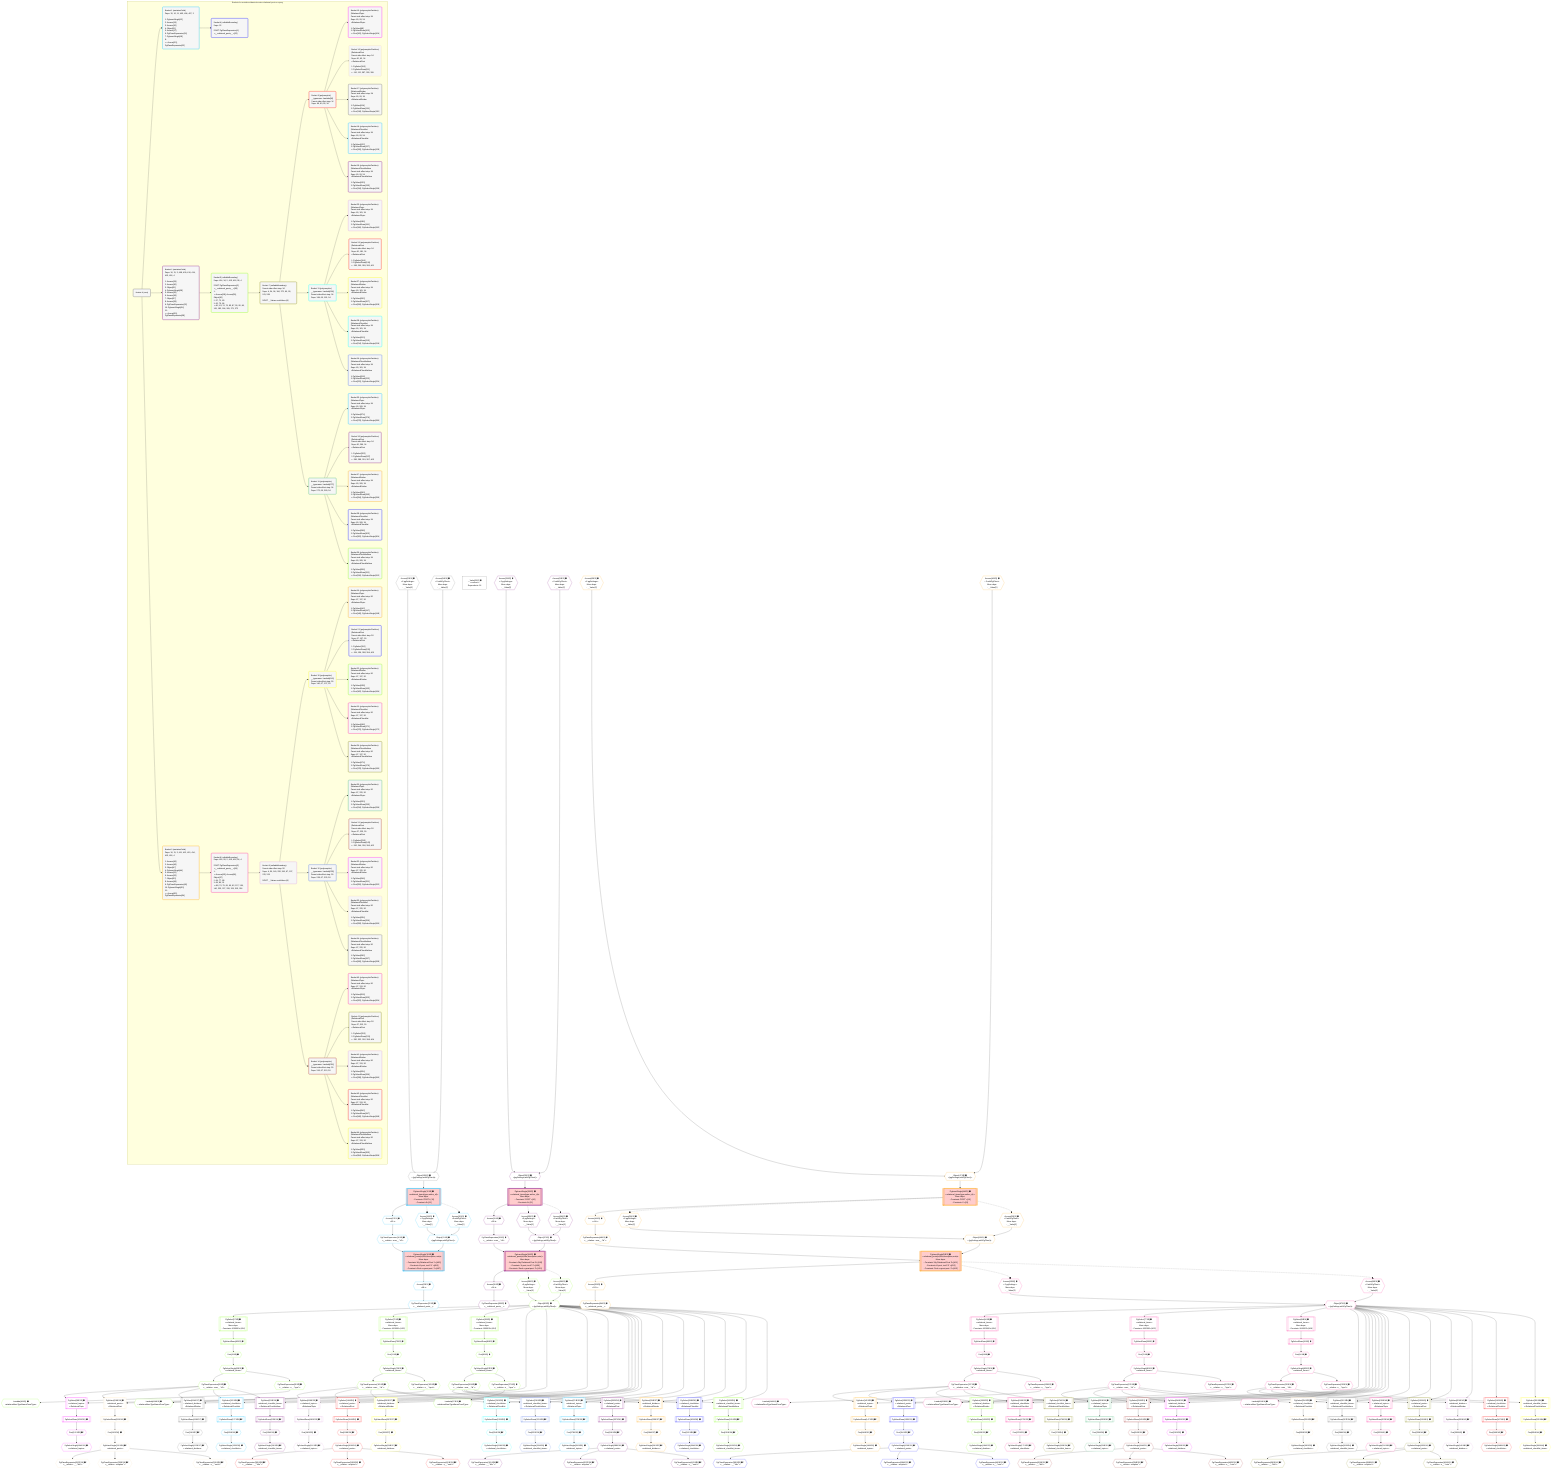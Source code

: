 %%{init: {'themeVariables': { 'fontSize': '12px'}}}%%
graph TD
    classDef path fill:#eee,stroke:#000,color:#000
    classDef plan fill:#fff,stroke-width:1px,color:#000
    classDef itemplan fill:#fff,stroke-width:2px,color:#000
    classDef unbatchedplan fill:#dff,stroke-width:1px,color:#000
    classDef sideeffectplan fill:#fcc,stroke-width:2px,color:#000
    classDef bucket fill:#f6f6f6,color:#000,stroke-width:2px,text-align:left

    subgraph "Buckets for mutations/basics/create-relational-post-no-query"
    Bucket0("Bucket 0 (root)"):::bucket
    Bucket1("Bucket 1 (mutationField)<br />Deps: 15, 10, 11, 405, 406, 407, 2<br /><br />1: PgInsertSingle[12]<br />2: Access[19]<br />3: Access[20]<br />4: Object[21]<br />5: Access[17]<br />6: PgClassExpression[16]<br />7: PgInsertSingle[18]<br />8: <br />ᐳ: Access[23], PgClassExpression[22]"):::bucket
    Bucket2("Bucket 2 (mutationField)<br />Deps: 10, 11, 2, 408, 409, 410, 414, 415, 416, 4<br /><br />1: Access[29]<br />2: Access[30]<br />3: Object[31]<br />4: PgInsertSingle[28]<br />5: Access[35]<br />6: Access[36]<br />7: Object[37]<br />8: Access[33]<br />9: PgClassExpression[32]<br />10: PgInsertSingle[34]<br />11: <br />ᐳ: Access[39], PgClassExpression[38]"):::bucket
    Bucket3("Bucket 3 (mutationField)<br />Deps: 10, 11, 2, 411, 412, 413, 414, 415, 416, 4<br /><br />1: Access[45]<br />2: Access[46]<br />3: Object[47]<br />4: PgInsertSingle[44]<br />5: Access[51]<br />6: Access[52]<br />7: Object[53]<br />8: Access[49]<br />9: PgClassExpression[48]<br />10: PgInsertSingle[50]<br />11: <br />ᐳ: Access[55], PgClassExpression[54]"):::bucket
    Bucket4("Bucket 4 (nullableBoundary)<br />Deps: 22<br /><br />ROOT PgClassExpression{1}ᐸ__relational_posts__ᐳ[22]"):::bucket
    Bucket5("Bucket 5 (nullableBoundary)<br />Deps: 414, 34, 2, 415, 416, 38, 4<br /><br />ROOT PgClassExpression{2}ᐸ__relational_posts__ᐳ[38]<br />1: <br />ᐳ: Access[58], Access[59], Object[60]<br />2: 57, 72, 83<br />3: 62, 75, 86<br />ᐳ: 61, 63, 74, 76, 85, 87, 93, 95, 96, 181, 183, 184, 269, 271, 272"):::bucket
    Bucket6("Bucket 6 (nullableBoundary)<br />Deps: 414, 50, 2, 415, 416, 54, 4<br /><br />ROOT PgClassExpression{3}ᐸ__relational_posts__ᐳ[54]<br />1: <br />ᐳ: Access[65], Access[66], Object[67]<br />2: 64, 77, 88<br />3: 69, 80, 91<br />ᐳ: 68, 70, 79, 81, 90, 92, 137, 139, 140, 225, 227, 228, 313, 315, 316"):::bucket
    Bucket7("Bucket 7 (nullableBoundary)<br />Parent side effect step: 34<br />Deps: 4, 34, 96, 184, 272, 60, 93, 181, 269<br /><br />ROOT __ValueᐸrootValueᐳ[4]"):::bucket
    Bucket8("Bucket 8 (nullableBoundary)<br />Parent side effect step: 50<br />Deps: 4, 50, 140, 228, 316, 67, 137, 225, 313<br /><br />ROOT __ValueᐸrootValueᐳ[4]"):::bucket
    Bucket9("Bucket 9 (polymorphic)<br />__typename: Lambda[96]<br />Parent side effect step: 34<br />Deps: 96, 60, 93, 34"):::bucket
    Bucket10("Bucket 10 (polymorphic)<br />__typename: Lambda[140]<br />Parent side effect step: 50<br />Deps: 140, 67, 137, 50"):::bucket
    Bucket11("Bucket 11 (polymorphic)<br />__typename: Lambda[184]<br />Parent side effect step: 34<br />Deps: 184, 60, 181, 34"):::bucket
    Bucket12("Bucket 12 (polymorphic)<br />__typename: Lambda[228]<br />Parent side effect step: 50<br />Deps: 228, 67, 225, 50"):::bucket
    Bucket13("Bucket 13 (polymorphic)<br />__typename: Lambda[272]<br />Parent side effect step: 34<br />Deps: 272, 60, 269, 34"):::bucket
    Bucket14("Bucket 14 (polymorphic)<br />__typename: Lambda[316]<br />Parent side effect step: 50<br />Deps: 316, 67, 313, 50"):::bucket
    Bucket15("Bucket 15 (polymorphicPartition)<br />|RelationalTopic<br />Parent side effect step: 34<br />Deps: 60, 93, 34<br />ᐳRelationalTopic<br /><br />1: PgSelect[98]<br />2: PgSelectRows[103]<br />ᐳ: First[102], PgSelectSingle[104]"):::bucket
    Bucket16("Bucket 16 (polymorphicPartition)<br />|RelationalPost<br />Parent side effect step: 34<br />Deps: 60, 93, 34<br />ᐳRelationalPost<br /><br />1: PgSelect[106]<br />2: PgSelectRows[111]<br />ᐳ: 110, 112, 387, 393, 399"):::bucket
    Bucket17("Bucket 17 (polymorphicPartition)<br />|RelationalDivider<br />Parent side effect step: 34<br />Deps: 60, 93, 34<br />ᐳRelationalDivider<br /><br />1: PgSelect[114]<br />2: PgSelectRows[119]<br />ᐳ: First[118], PgSelectSingle[120]"):::bucket
    Bucket18("Bucket 18 (polymorphicPartition)<br />|RelationalChecklist<br />Parent side effect step: 34<br />Deps: 60, 93, 34<br />ᐳRelationalChecklist<br /><br />1: PgSelect[122]<br />2: PgSelectRows[127]<br />ᐳ: First[126], PgSelectSingle[128]"):::bucket
    Bucket19("Bucket 19 (polymorphicPartition)<br />|RelationalChecklistItem<br />Parent side effect step: 34<br />Deps: 60, 93, 34<br />ᐳRelationalChecklistItem<br /><br />1: PgSelect[130]<br />2: PgSelectRows[135]<br />ᐳ: First[134], PgSelectSingle[136]"):::bucket
    Bucket20("Bucket 20 (polymorphicPartition)<br />|RelationalTopic<br />Parent side effect step: 50<br />Deps: 67, 137, 50<br />ᐳRelationalTopic<br /><br />1: PgSelect[142]<br />2: PgSelectRows[147]<br />ᐳ: First[146], PgSelectSingle[148]"):::bucket
    Bucket21("Bucket 21 (polymorphicPartition)<br />|RelationalPost<br />Parent side effect step: 50<br />Deps: 67, 137, 50<br />ᐳRelationalPost<br /><br />1: PgSelect[150]<br />2: PgSelectRows[155]<br />ᐳ: 154, 156, 388, 394, 400"):::bucket
    Bucket22("Bucket 22 (polymorphicPartition)<br />|RelationalDivider<br />Parent side effect step: 50<br />Deps: 67, 137, 50<br />ᐳRelationalDivider<br /><br />1: PgSelect[158]<br />2: PgSelectRows[163]<br />ᐳ: First[162], PgSelectSingle[164]"):::bucket
    Bucket23("Bucket 23 (polymorphicPartition)<br />|RelationalChecklist<br />Parent side effect step: 50<br />Deps: 67, 137, 50<br />ᐳRelationalChecklist<br /><br />1: PgSelect[166]<br />2: PgSelectRows[171]<br />ᐳ: First[170], PgSelectSingle[172]"):::bucket
    Bucket24("Bucket 24 (polymorphicPartition)<br />|RelationalChecklistItem<br />Parent side effect step: 50<br />Deps: 67, 137, 50<br />ᐳRelationalChecklistItem<br /><br />1: PgSelect[174]<br />2: PgSelectRows[179]<br />ᐳ: First[178], PgSelectSingle[180]"):::bucket
    Bucket25("Bucket 25 (polymorphicPartition)<br />|RelationalTopic<br />Parent side effect step: 34<br />Deps: 60, 181, 34<br />ᐳRelationalTopic<br /><br />1: PgSelect[186]<br />2: PgSelectRows[191]<br />ᐳ: First[190], PgSelectSingle[192]"):::bucket
    Bucket26("Bucket 26 (polymorphicPartition)<br />|RelationalPost<br />Parent side effect step: 34<br />Deps: 60, 181, 34<br />ᐳRelationalPost<br /><br />1: PgSelect[194]<br />2: PgSelectRows[199]<br />ᐳ: 198, 200, 389, 395, 401"):::bucket
    Bucket27("Bucket 27 (polymorphicPartition)<br />|RelationalDivider<br />Parent side effect step: 34<br />Deps: 60, 181, 34<br />ᐳRelationalDivider<br /><br />1: PgSelect[202]<br />2: PgSelectRows[207]<br />ᐳ: First[206], PgSelectSingle[208]"):::bucket
    Bucket28("Bucket 28 (polymorphicPartition)<br />|RelationalChecklist<br />Parent side effect step: 34<br />Deps: 60, 181, 34<br />ᐳRelationalChecklist<br /><br />1: PgSelect[210]<br />2: PgSelectRows[215]<br />ᐳ: First[214], PgSelectSingle[216]"):::bucket
    Bucket29("Bucket 29 (polymorphicPartition)<br />|RelationalChecklistItem<br />Parent side effect step: 34<br />Deps: 60, 181, 34<br />ᐳRelationalChecklistItem<br /><br />1: PgSelect[218]<br />2: PgSelectRows[223]<br />ᐳ: First[222], PgSelectSingle[224]"):::bucket
    Bucket30("Bucket 30 (polymorphicPartition)<br />|RelationalTopic<br />Parent side effect step: 50<br />Deps: 67, 225, 50<br />ᐳRelationalTopic<br /><br />1: PgSelect[230]<br />2: PgSelectRows[235]<br />ᐳ: First[234], PgSelectSingle[236]"):::bucket
    Bucket31("Bucket 31 (polymorphicPartition)<br />|RelationalPost<br />Parent side effect step: 50<br />Deps: 67, 225, 50<br />ᐳRelationalPost<br /><br />1: PgSelect[238]<br />2: PgSelectRows[243]<br />ᐳ: 242, 244, 390, 396, 402"):::bucket
    Bucket32("Bucket 32 (polymorphicPartition)<br />|RelationalDivider<br />Parent side effect step: 50<br />Deps: 67, 225, 50<br />ᐳRelationalDivider<br /><br />1: PgSelect[246]<br />2: PgSelectRows[251]<br />ᐳ: First[250], PgSelectSingle[252]"):::bucket
    Bucket33("Bucket 33 (polymorphicPartition)<br />|RelationalChecklist<br />Parent side effect step: 50<br />Deps: 67, 225, 50<br />ᐳRelationalChecklist<br /><br />1: PgSelect[254]<br />2: PgSelectRows[259]<br />ᐳ: First[258], PgSelectSingle[260]"):::bucket
    Bucket34("Bucket 34 (polymorphicPartition)<br />|RelationalChecklistItem<br />Parent side effect step: 50<br />Deps: 67, 225, 50<br />ᐳRelationalChecklistItem<br /><br />1: PgSelect[262]<br />2: PgSelectRows[267]<br />ᐳ: First[266], PgSelectSingle[268]"):::bucket
    Bucket35("Bucket 35 (polymorphicPartition)<br />|RelationalTopic<br />Parent side effect step: 34<br />Deps: 60, 269, 34<br />ᐳRelationalTopic<br /><br />1: PgSelect[274]<br />2: PgSelectRows[279]<br />ᐳ: First[278], PgSelectSingle[280]"):::bucket
    Bucket36("Bucket 36 (polymorphicPartition)<br />|RelationalPost<br />Parent side effect step: 34<br />Deps: 60, 269, 34<br />ᐳRelationalPost<br /><br />1: PgSelect[282]<br />2: PgSelectRows[287]<br />ᐳ: 286, 288, 391, 397, 403"):::bucket
    Bucket37("Bucket 37 (polymorphicPartition)<br />|RelationalDivider<br />Parent side effect step: 34<br />Deps: 60, 269, 34<br />ᐳRelationalDivider<br /><br />1: PgSelect[290]<br />2: PgSelectRows[295]<br />ᐳ: First[294], PgSelectSingle[296]"):::bucket
    Bucket38("Bucket 38 (polymorphicPartition)<br />|RelationalChecklist<br />Parent side effect step: 34<br />Deps: 60, 269, 34<br />ᐳRelationalChecklist<br /><br />1: PgSelect[298]<br />2: PgSelectRows[303]<br />ᐳ: First[302], PgSelectSingle[304]"):::bucket
    Bucket39("Bucket 39 (polymorphicPartition)<br />|RelationalChecklistItem<br />Parent side effect step: 34<br />Deps: 60, 269, 34<br />ᐳRelationalChecklistItem<br /><br />1: PgSelect[306]<br />2: PgSelectRows[311]<br />ᐳ: First[310], PgSelectSingle[312]"):::bucket
    Bucket40("Bucket 40 (polymorphicPartition)<br />|RelationalTopic<br />Parent side effect step: 50<br />Deps: 67, 313, 50<br />ᐳRelationalTopic<br /><br />1: PgSelect[318]<br />2: PgSelectRows[323]<br />ᐳ: First[322], PgSelectSingle[324]"):::bucket
    Bucket41("Bucket 41 (polymorphicPartition)<br />|RelationalPost<br />Parent side effect step: 50<br />Deps: 67, 313, 50<br />ᐳRelationalPost<br /><br />1: PgSelect[326]<br />2: PgSelectRows[331]<br />ᐳ: 330, 332, 392, 398, 404"):::bucket
    Bucket42("Bucket 42 (polymorphicPartition)<br />|RelationalDivider<br />Parent side effect step: 50<br />Deps: 67, 313, 50<br />ᐳRelationalDivider<br /><br />1: PgSelect[334]<br />2: PgSelectRows[339]<br />ᐳ: First[338], PgSelectSingle[340]"):::bucket
    Bucket43("Bucket 43 (polymorphicPartition)<br />|RelationalChecklist<br />Parent side effect step: 50<br />Deps: 67, 313, 50<br />ᐳRelationalChecklist<br /><br />1: PgSelect[342]<br />2: PgSelectRows[347]<br />ᐳ: First[346], PgSelectSingle[348]"):::bucket
    Bucket44("Bucket 44 (polymorphicPartition)<br />|RelationalChecklistItem<br />Parent side effect step: 50<br />Deps: 67, 313, 50<br />ᐳRelationalChecklistItem<br /><br />1: PgSelect[350]<br />2: PgSelectRows[355]<br />ᐳ: First[354], PgSelectSingle[356]"):::bucket
    end
    Bucket0 --> Bucket1 & Bucket2 & Bucket3
    Bucket1 --> Bucket4
    Bucket2 --> Bucket5
    Bucket3 --> Bucket6
    Bucket5 --> Bucket7
    Bucket6 --> Bucket8
    Bucket7 --> Bucket9 & Bucket11 & Bucket13
    Bucket8 --> Bucket10 & Bucket12 & Bucket14
    Bucket9 --> Bucket15 & Bucket16 & Bucket17 & Bucket18 & Bucket19
    Bucket10 --> Bucket20 & Bucket21 & Bucket22 & Bucket23 & Bucket24
    Bucket11 --> Bucket25 & Bucket26 & Bucket27 & Bucket28 & Bucket29
    Bucket12 --> Bucket30 & Bucket31 & Bucket32 & Bucket33 & Bucket34
    Bucket13 --> Bucket35 & Bucket36 & Bucket37 & Bucket38 & Bucket39
    Bucket14 --> Bucket40 & Bucket41 & Bucket42 & Bucket43 & Bucket44

    %% plan dependencies
    Object15{{"Object[15∈0] ➊<br />ᐸ{pgSettings,withPgClient}ᐳ"}}:::plan
    Access13{{"Access[13∈0] ➊<br />ᐸ2.pgSettingsᐳ<br />More deps:<br />- __Value[2]"}}:::plan
    Access14{{"Access[14∈0] ➊<br />ᐸ2.withPgClientᐳ<br />More deps:<br />- __Value[2]"}}:::plan
    Access13 & Access14 --> Object15
    __Value2["__Value[2∈0] ➊<br />ᐸcontextᐳ<br />Dependents: 16"]:::plan
    PgInsertSingle18[["PgInsertSingle[18∈1] ➊<br />ᐸrelational_posts(id,title,description,note)ᐳ<br />More deps:<br />- Constantᐸ'My Relational Post 1'ᐳ[405]<br />- Constantᐸ'A post, innit? 1'ᐳ[406]<br />- Constantᐸ'Such a great post. 1'ᐳ[407]"]]:::sideeffectplan
    Object21{{"Object[21∈1] ➊<br />ᐸ{pgSettings,withPgClient}ᐳ"}}:::plan
    PgClassExpression16{{"PgClassExpression[16∈1] ➊<br />ᐸ__relation...ems__.”id”ᐳ"}}:::plan
    Object21 & PgClassExpression16 --> PgInsertSingle18
    PgInsertSingle12[["PgInsertSingle[12∈1] ➊<br />ᐸrelational_items(type,author_id)ᐳ<br />More deps:<br />- Constantᐸ'POST'ᐳ[10]<br />- Constantᐸ2ᐳ[11]"]]:::sideeffectplan
    Object15 --> PgInsertSingle12
    Access19{{"Access[19∈1] ➊<br />ᐸ2.pgSettingsᐳ<br />More deps:<br />- __Value[2]"}}:::plan
    Access20{{"Access[20∈1] ➊<br />ᐸ2.withPgClientᐳ<br />More deps:<br />- __Value[2]"}}:::plan
    Access19 & Access20 --> Object21
    Access17{{"Access[17∈1] ➊<br />ᐸ12.tᐳ"}}:::plan
    Access17 --> PgClassExpression16
    PgInsertSingle12 --> Access17
    PgClassExpression22{{"PgClassExpression[22∈1] ➊<br />ᐸ__relational_posts__ᐳ"}}:::plan
    Access23{{"Access[23∈1] ➊<br />ᐸ18.tᐳ"}}:::plan
    Access23 --> PgClassExpression22
    PgInsertSingle18 --> Access23
    PgInsertSingle34[["PgInsertSingle[34∈2] ➊<br />ᐸrelational_posts(id,title,description,note)ᐳ<br />More deps:<br />- Constantᐸ'My Relational Post 2'ᐳ[408]<br />- Constantᐸ'A post, innit? 2'ᐳ[409]<br />- Constantᐸ'Such a great post. 2'ᐳ[410]"]]:::sideeffectplan
    Object37{{"Object[37∈2] ➊<br />ᐸ{pgSettings,withPgClient}ᐳ"}}:::plan
    PgClassExpression32{{"PgClassExpression[32∈2] ➊<br />ᐸ__relation...ems__.”id”ᐳ"}}:::plan
    Object37 & PgClassExpression32 --> PgInsertSingle34
    PgInsertSingle28[["PgInsertSingle[28∈2] ➊<br />ᐸrelational_items(type,author_id)ᐳ<br />More deps:<br />- Constantᐸ'POST'ᐳ[10]<br />- Constantᐸ2ᐳ[11]"]]:::sideeffectplan
    Object31{{"Object[31∈2] ➊<br />ᐸ{pgSettings,withPgClient}ᐳ"}}:::plan
    Object31 --> PgInsertSingle28
    Access29{{"Access[29∈2] ➊<br />ᐸ2.pgSettingsᐳ<br />More deps:<br />- __Value[2]"}}:::plan
    Access30{{"Access[30∈2] ➊<br />ᐸ2.withPgClientᐳ<br />More deps:<br />- __Value[2]"}}:::plan
    Access29 & Access30 --> Object31
    Access35{{"Access[35∈2] ➊<br />ᐸ2.pgSettingsᐳ<br />More deps:<br />- __Value[2]"}}:::plan
    Access36{{"Access[36∈2] ➊<br />ᐸ2.withPgClientᐳ<br />More deps:<br />- __Value[2]"}}:::plan
    Access35 & Access36 --> Object37
    Access33{{"Access[33∈2] ➊<br />ᐸ28.tᐳ"}}:::plan
    Access33 --> PgClassExpression32
    PgInsertSingle28 --> Access33
    PgClassExpression38{{"PgClassExpression[38∈2] ➊<br />ᐸ__relational_posts__ᐳ"}}:::plan
    Access39{{"Access[39∈2] ➊<br />ᐸ34.tᐳ"}}:::plan
    Access39 --> PgClassExpression38
    PgInsertSingle34 --> Access39
    PgInsertSingle50[["PgInsertSingle[50∈3] ➊<br />ᐸrelational_posts(id,title,description,note)ᐳ<br />More deps:<br />- Constantᐸ'My Relational Post 3'ᐳ[411]<br />- Constantᐸ'A post, innit? 3'ᐳ[412]<br />- Constantᐸ'Such a great post. 3'ᐳ[413]"]]:::sideeffectplan
    Object53{{"Object[53∈3] ➊<br />ᐸ{pgSettings,withPgClient}ᐳ"}}:::plan
    PgClassExpression48{{"PgClassExpression[48∈3] ➊<br />ᐸ__relation...ems__.”id”ᐳ"}}:::plan
    Object53 & PgClassExpression48 --> PgInsertSingle50
    PgInsertSingle44[["PgInsertSingle[44∈3] ➊<br />ᐸrelational_items(type,author_id)ᐳ<br />More deps:<br />- Constantᐸ'POST'ᐳ[10]<br />- Constantᐸ2ᐳ[11]"]]:::sideeffectplan
    Object47{{"Object[47∈3] ➊<br />ᐸ{pgSettings,withPgClient}ᐳ"}}:::plan
    Object47 --> PgInsertSingle44
    Access45{{"Access[45∈3] ➊<br />ᐸ2.pgSettingsᐳ<br />More deps:<br />- __Value[2]"}}:::plan
    Access46{{"Access[46∈3] ➊<br />ᐸ2.withPgClientᐳ<br />More deps:<br />- __Value[2]"}}:::plan
    Access45 & Access46 --> Object47
    Access51{{"Access[51∈3] ➊<br />ᐸ2.pgSettingsᐳ<br />More deps:<br />- __Value[2]"}}:::plan
    Access52{{"Access[52∈3] ➊<br />ᐸ2.withPgClientᐳ<br />More deps:<br />- __Value[2]"}}:::plan
    Access51 & Access52 --> Object53
    Access49{{"Access[49∈3] ➊<br />ᐸ44.tᐳ"}}:::plan
    Access49 --> PgClassExpression48
    PgInsertSingle44 --> Access49
    PgClassExpression54{{"PgClassExpression[54∈3] ➊<br />ᐸ__relational_posts__ᐳ"}}:::plan
    Access55{{"Access[55∈3] ➊<br />ᐸ50.tᐳ"}}:::plan
    Access55 --> PgClassExpression54
    PgInsertSingle50 --> Access55
    PgSelect57[["PgSelect[57∈5] ➊<br />ᐸrelational_itemsᐳ<br />More deps:<br />- Constantᐸ1000000ᐳ[414]"]]:::plan
    Object60{{"Object[60∈5] ➊<br />ᐸ{pgSettings,withPgClient}ᐳ"}}:::plan
    Object60 --> PgSelect57
    Access58{{"Access[58∈5] ➊<br />ᐸ2.pgSettingsᐳ<br />More deps:<br />- __Value[2]"}}:::plan
    Access59{{"Access[59∈5] ➊<br />ᐸ2.withPgClientᐳ<br />More deps:<br />- __Value[2]"}}:::plan
    Access58 & Access59 --> Object60
    PgSelect72[["PgSelect[72∈5] ➊<br />ᐸrelational_itemsᐳ<br />More deps:<br />- Constantᐸ1000001ᐳ[415]"]]:::plan
    Object60 --> PgSelect72
    PgSelect83[["PgSelect[83∈5] ➊<br />ᐸrelational_itemsᐳ<br />More deps:<br />- Constantᐸ1000002ᐳ[416]"]]:::plan
    Object60 --> PgSelect83
    First61{{"First[61∈5] ➊"}}:::plan
    PgSelectRows62[["PgSelectRows[62∈5] ➊"]]:::plan
    PgSelectRows62 --> First61
    PgSelect57 --> PgSelectRows62
    PgSelectSingle63{{"PgSelectSingle[63∈5] ➊<br />ᐸrelational_itemsᐳ"}}:::plan
    First61 --> PgSelectSingle63
    First74{{"First[74∈5] ➊"}}:::plan
    PgSelectRows75[["PgSelectRows[75∈5] ➊"]]:::plan
    PgSelectRows75 --> First74
    PgSelect72 --> PgSelectRows75
    PgSelectSingle76{{"PgSelectSingle[76∈5] ➊<br />ᐸrelational_itemsᐳ"}}:::plan
    First74 --> PgSelectSingle76
    First85{{"First[85∈5] ➊"}}:::plan
    PgSelectRows86[["PgSelectRows[86∈5] ➊"]]:::plan
    PgSelectRows86 --> First85
    PgSelect83 --> PgSelectRows86
    PgSelectSingle87{{"PgSelectSingle[87∈5] ➊<br />ᐸrelational_itemsᐳ"}}:::plan
    First85 --> PgSelectSingle87
    PgClassExpression93{{"PgClassExpression[93∈5] ➊<br />ᐸ__relation...ems__.”id”ᐳ"}}:::plan
    PgSelectSingle63 --> PgClassExpression93
    PgClassExpression95{{"PgClassExpression[95∈5] ➊<br />ᐸ__relation...s__.”type”ᐳ"}}:::plan
    PgSelectSingle63 --> PgClassExpression95
    Lambda96{{"Lambda[96∈5] ➊<br />ᐸrelationalItemTypeNameFromTypeᐳ"}}:::plan
    PgClassExpression95 --> Lambda96
    PgClassExpression181{{"PgClassExpression[181∈5] ➊<br />ᐸ__relation...ems__.”id”ᐳ"}}:::plan
    PgSelectSingle76 --> PgClassExpression181
    PgClassExpression183{{"PgClassExpression[183∈5] ➊<br />ᐸ__relation...s__.”type”ᐳ"}}:::plan
    PgSelectSingle76 --> PgClassExpression183
    Lambda184{{"Lambda[184∈5] ➊<br />ᐸrelationalItemTypeNameFromTypeᐳ"}}:::plan
    PgClassExpression183 --> Lambda184
    PgClassExpression269{{"PgClassExpression[269∈5] ➊<br />ᐸ__relation...ems__.”id”ᐳ"}}:::plan
    PgSelectSingle87 --> PgClassExpression269
    PgClassExpression271{{"PgClassExpression[271∈5] ➊<br />ᐸ__relation...s__.”type”ᐳ"}}:::plan
    PgSelectSingle87 --> PgClassExpression271
    Lambda272{{"Lambda[272∈5] ➊<br />ᐸrelationalItemTypeNameFromTypeᐳ"}}:::plan
    PgClassExpression271 --> Lambda272
    PgSelect64[["PgSelect[64∈6] ➊<br />ᐸrelational_itemsᐳ<br />More deps:<br />- Constantᐸ1000000ᐳ[414]"]]:::plan
    Object67{{"Object[67∈6] ➊<br />ᐸ{pgSettings,withPgClient}ᐳ"}}:::plan
    Object67 --> PgSelect64
    Access65{{"Access[65∈6] ➊<br />ᐸ2.pgSettingsᐳ<br />More deps:<br />- __Value[2]"}}:::plan
    Access66{{"Access[66∈6] ➊<br />ᐸ2.withPgClientᐳ<br />More deps:<br />- __Value[2]"}}:::plan
    Access65 & Access66 --> Object67
    PgSelect77[["PgSelect[77∈6] ➊<br />ᐸrelational_itemsᐳ<br />More deps:<br />- Constantᐸ1000001ᐳ[415]"]]:::plan
    Object67 --> PgSelect77
    PgSelect88[["PgSelect[88∈6] ➊<br />ᐸrelational_itemsᐳ<br />More deps:<br />- Constantᐸ1000002ᐳ[416]"]]:::plan
    Object67 --> PgSelect88
    First68{{"First[68∈6] ➊"}}:::plan
    PgSelectRows69[["PgSelectRows[69∈6] ➊"]]:::plan
    PgSelectRows69 --> First68
    PgSelect64 --> PgSelectRows69
    PgSelectSingle70{{"PgSelectSingle[70∈6] ➊<br />ᐸrelational_itemsᐳ"}}:::plan
    First68 --> PgSelectSingle70
    First79{{"First[79∈6] ➊"}}:::plan
    PgSelectRows80[["PgSelectRows[80∈6] ➊"]]:::plan
    PgSelectRows80 --> First79
    PgSelect77 --> PgSelectRows80
    PgSelectSingle81{{"PgSelectSingle[81∈6] ➊<br />ᐸrelational_itemsᐳ"}}:::plan
    First79 --> PgSelectSingle81
    First90{{"First[90∈6] ➊"}}:::plan
    PgSelectRows91[["PgSelectRows[91∈6] ➊"]]:::plan
    PgSelectRows91 --> First90
    PgSelect88 --> PgSelectRows91
    PgSelectSingle92{{"PgSelectSingle[92∈6] ➊<br />ᐸrelational_itemsᐳ"}}:::plan
    First90 --> PgSelectSingle92
    PgClassExpression137{{"PgClassExpression[137∈6] ➊<br />ᐸ__relation...ems__.”id”ᐳ"}}:::plan
    PgSelectSingle70 --> PgClassExpression137
    PgClassExpression139{{"PgClassExpression[139∈6] ➊<br />ᐸ__relation...s__.”type”ᐳ"}}:::plan
    PgSelectSingle70 --> PgClassExpression139
    Lambda140{{"Lambda[140∈6] ➊<br />ᐸrelationalItemTypeNameFromTypeᐳ"}}:::plan
    PgClassExpression139 --> Lambda140
    PgClassExpression225{{"PgClassExpression[225∈6] ➊<br />ᐸ__relation...ems__.”id”ᐳ"}}:::plan
    PgSelectSingle81 --> PgClassExpression225
    PgClassExpression227{{"PgClassExpression[227∈6] ➊<br />ᐸ__relation...s__.”type”ᐳ"}}:::plan
    PgSelectSingle81 --> PgClassExpression227
    Lambda228{{"Lambda[228∈6] ➊<br />ᐸrelationalItemTypeNameFromTypeᐳ"}}:::plan
    PgClassExpression227 --> Lambda228
    PgClassExpression313{{"PgClassExpression[313∈6] ➊<br />ᐸ__relation...ems__.”id”ᐳ"}}:::plan
    PgSelectSingle92 --> PgClassExpression313
    PgClassExpression315{{"PgClassExpression[315∈6] ➊<br />ᐸ__relation...s__.”type”ᐳ"}}:::plan
    PgSelectSingle92 --> PgClassExpression315
    Lambda316{{"Lambda[316∈6] ➊<br />ᐸrelationalItemTypeNameFromTypeᐳ"}}:::plan
    PgClassExpression315 --> Lambda316
    PgSelect98[["PgSelect[98∈15] ➊<br />ᐸrelational_topicsᐳ<br />ᐳRelationalTopic"]]:::plan
    Object60 & PgClassExpression93 --> PgSelect98
    First102{{"First[102∈15] ➊^"}}:::plan
    PgSelectRows103[["PgSelectRows[103∈15] ➊^"]]:::plan
    PgSelectRows103 --> First102
    PgSelect98 --> PgSelectRows103
    PgSelectSingle104{{"PgSelectSingle[104∈15] ➊^<br />ᐸrelational_topicsᐳ"}}:::plan
    First102 --> PgSelectSingle104
    PgSelect106[["PgSelect[106∈16] ➊<br />ᐸrelational_postsᐳ<br />ᐳRelationalPost"]]:::plan
    Object60 & PgClassExpression93 --> PgSelect106
    First110{{"First[110∈16] ➊^"}}:::plan
    PgSelectRows111[["PgSelectRows[111∈16] ➊^"]]:::plan
    PgSelectRows111 --> First110
    PgSelect106 --> PgSelectRows111
    PgSelectSingle112{{"PgSelectSingle[112∈16] ➊^<br />ᐸrelational_postsᐳ"}}:::plan
    First110 --> PgSelectSingle112
    PgClassExpression387{{"PgClassExpression[387∈16] ➊^<br />ᐸ__relation...__.”title”ᐳ"}}:::plan
    PgSelectSingle112 --> PgClassExpression387
    PgClassExpression393{{"PgClassExpression[393∈16] ➊^<br />ᐸ__relation...scription”ᐳ"}}:::plan
    PgSelectSingle112 --> PgClassExpression393
    PgClassExpression399{{"PgClassExpression[399∈16] ➊^<br />ᐸ__relation...s__.”note”ᐳ"}}:::plan
    PgSelectSingle112 --> PgClassExpression399
    PgSelect114[["PgSelect[114∈17] ➊<br />ᐸrelational_dividersᐳ<br />ᐳRelationalDivider"]]:::plan
    Object60 & PgClassExpression93 --> PgSelect114
    First118{{"First[118∈17] ➊^"}}:::plan
    PgSelectRows119[["PgSelectRows[119∈17] ➊^"]]:::plan
    PgSelectRows119 --> First118
    PgSelect114 --> PgSelectRows119
    PgSelectSingle120{{"PgSelectSingle[120∈17] ➊^<br />ᐸrelational_dividersᐳ"}}:::plan
    First118 --> PgSelectSingle120
    PgSelect122[["PgSelect[122∈18] ➊<br />ᐸrelational_checklistsᐳ<br />ᐳRelationalChecklist"]]:::plan
    Object60 & PgClassExpression93 --> PgSelect122
    First126{{"First[126∈18] ➊^"}}:::plan
    PgSelectRows127[["PgSelectRows[127∈18] ➊^"]]:::plan
    PgSelectRows127 --> First126
    PgSelect122 --> PgSelectRows127
    PgSelectSingle128{{"PgSelectSingle[128∈18] ➊^<br />ᐸrelational_checklistsᐳ"}}:::plan
    First126 --> PgSelectSingle128
    PgSelect130[["PgSelect[130∈19] ➊<br />ᐸrelational_checklist_itemsᐳ<br />ᐳRelationalChecklistItem"]]:::plan
    Object60 & PgClassExpression93 --> PgSelect130
    First134{{"First[134∈19] ➊^"}}:::plan
    PgSelectRows135[["PgSelectRows[135∈19] ➊^"]]:::plan
    PgSelectRows135 --> First134
    PgSelect130 --> PgSelectRows135
    PgSelectSingle136{{"PgSelectSingle[136∈19] ➊^<br />ᐸrelational_checklist_itemsᐳ"}}:::plan
    First134 --> PgSelectSingle136
    PgSelect142[["PgSelect[142∈20] ➊<br />ᐸrelational_topicsᐳ<br />ᐳRelationalTopic"]]:::plan
    Object67 & PgClassExpression137 --> PgSelect142
    First146{{"First[146∈20] ➊^"}}:::plan
    PgSelectRows147[["PgSelectRows[147∈20] ➊^"]]:::plan
    PgSelectRows147 --> First146
    PgSelect142 --> PgSelectRows147
    PgSelectSingle148{{"PgSelectSingle[148∈20] ➊^<br />ᐸrelational_topicsᐳ"}}:::plan
    First146 --> PgSelectSingle148
    PgSelect150[["PgSelect[150∈21] ➊<br />ᐸrelational_postsᐳ<br />ᐳRelationalPost"]]:::plan
    Object67 & PgClassExpression137 --> PgSelect150
    First154{{"First[154∈21] ➊^"}}:::plan
    PgSelectRows155[["PgSelectRows[155∈21] ➊^"]]:::plan
    PgSelectRows155 --> First154
    PgSelect150 --> PgSelectRows155
    PgSelectSingle156{{"PgSelectSingle[156∈21] ➊^<br />ᐸrelational_postsᐳ"}}:::plan
    First154 --> PgSelectSingle156
    PgClassExpression388{{"PgClassExpression[388∈21] ➊^<br />ᐸ__relation...__.”title”ᐳ"}}:::plan
    PgSelectSingle156 --> PgClassExpression388
    PgClassExpression394{{"PgClassExpression[394∈21] ➊^<br />ᐸ__relation...scription”ᐳ"}}:::plan
    PgSelectSingle156 --> PgClassExpression394
    PgClassExpression400{{"PgClassExpression[400∈21] ➊^<br />ᐸ__relation...s__.”note”ᐳ"}}:::plan
    PgSelectSingle156 --> PgClassExpression400
    PgSelect158[["PgSelect[158∈22] ➊<br />ᐸrelational_dividersᐳ<br />ᐳRelationalDivider"]]:::plan
    Object67 & PgClassExpression137 --> PgSelect158
    First162{{"First[162∈22] ➊^"}}:::plan
    PgSelectRows163[["PgSelectRows[163∈22] ➊^"]]:::plan
    PgSelectRows163 --> First162
    PgSelect158 --> PgSelectRows163
    PgSelectSingle164{{"PgSelectSingle[164∈22] ➊^<br />ᐸrelational_dividersᐳ"}}:::plan
    First162 --> PgSelectSingle164
    PgSelect166[["PgSelect[166∈23] ➊<br />ᐸrelational_checklistsᐳ<br />ᐳRelationalChecklist"]]:::plan
    Object67 & PgClassExpression137 --> PgSelect166
    First170{{"First[170∈23] ➊^"}}:::plan
    PgSelectRows171[["PgSelectRows[171∈23] ➊^"]]:::plan
    PgSelectRows171 --> First170
    PgSelect166 --> PgSelectRows171
    PgSelectSingle172{{"PgSelectSingle[172∈23] ➊^<br />ᐸrelational_checklistsᐳ"}}:::plan
    First170 --> PgSelectSingle172
    PgSelect174[["PgSelect[174∈24] ➊<br />ᐸrelational_checklist_itemsᐳ<br />ᐳRelationalChecklistItem"]]:::plan
    Object67 & PgClassExpression137 --> PgSelect174
    First178{{"First[178∈24] ➊^"}}:::plan
    PgSelectRows179[["PgSelectRows[179∈24] ➊^"]]:::plan
    PgSelectRows179 --> First178
    PgSelect174 --> PgSelectRows179
    PgSelectSingle180{{"PgSelectSingle[180∈24] ➊^<br />ᐸrelational_checklist_itemsᐳ"}}:::plan
    First178 --> PgSelectSingle180
    PgSelect186[["PgSelect[186∈25] ➊<br />ᐸrelational_topicsᐳ<br />ᐳRelationalTopic"]]:::plan
    Object60 & PgClassExpression181 --> PgSelect186
    First190{{"First[190∈25] ➊^"}}:::plan
    PgSelectRows191[["PgSelectRows[191∈25] ➊^"]]:::plan
    PgSelectRows191 --> First190
    PgSelect186 --> PgSelectRows191
    PgSelectSingle192{{"PgSelectSingle[192∈25] ➊^<br />ᐸrelational_topicsᐳ"}}:::plan
    First190 --> PgSelectSingle192
    PgSelect194[["PgSelect[194∈26] ➊<br />ᐸrelational_postsᐳ<br />ᐳRelationalPost"]]:::plan
    Object60 & PgClassExpression181 --> PgSelect194
    First198{{"First[198∈26] ➊^"}}:::plan
    PgSelectRows199[["PgSelectRows[199∈26] ➊^"]]:::plan
    PgSelectRows199 --> First198
    PgSelect194 --> PgSelectRows199
    PgSelectSingle200{{"PgSelectSingle[200∈26] ➊^<br />ᐸrelational_postsᐳ"}}:::plan
    First198 --> PgSelectSingle200
    PgClassExpression389{{"PgClassExpression[389∈26] ➊^<br />ᐸ__relation...__.”title”ᐳ"}}:::plan
    PgSelectSingle200 --> PgClassExpression389
    PgClassExpression395{{"PgClassExpression[395∈26] ➊^<br />ᐸ__relation...scription”ᐳ"}}:::plan
    PgSelectSingle200 --> PgClassExpression395
    PgClassExpression401{{"PgClassExpression[401∈26] ➊^<br />ᐸ__relation...s__.”note”ᐳ"}}:::plan
    PgSelectSingle200 --> PgClassExpression401
    PgSelect202[["PgSelect[202∈27] ➊<br />ᐸrelational_dividersᐳ<br />ᐳRelationalDivider"]]:::plan
    Object60 & PgClassExpression181 --> PgSelect202
    First206{{"First[206∈27] ➊^"}}:::plan
    PgSelectRows207[["PgSelectRows[207∈27] ➊^"]]:::plan
    PgSelectRows207 --> First206
    PgSelect202 --> PgSelectRows207
    PgSelectSingle208{{"PgSelectSingle[208∈27] ➊^<br />ᐸrelational_dividersᐳ"}}:::plan
    First206 --> PgSelectSingle208
    PgSelect210[["PgSelect[210∈28] ➊<br />ᐸrelational_checklistsᐳ<br />ᐳRelationalChecklist"]]:::plan
    Object60 & PgClassExpression181 --> PgSelect210
    First214{{"First[214∈28] ➊^"}}:::plan
    PgSelectRows215[["PgSelectRows[215∈28] ➊^"]]:::plan
    PgSelectRows215 --> First214
    PgSelect210 --> PgSelectRows215
    PgSelectSingle216{{"PgSelectSingle[216∈28] ➊^<br />ᐸrelational_checklistsᐳ"}}:::plan
    First214 --> PgSelectSingle216
    PgSelect218[["PgSelect[218∈29] ➊<br />ᐸrelational_checklist_itemsᐳ<br />ᐳRelationalChecklistItem"]]:::plan
    Object60 & PgClassExpression181 --> PgSelect218
    First222{{"First[222∈29] ➊^"}}:::plan
    PgSelectRows223[["PgSelectRows[223∈29] ➊^"]]:::plan
    PgSelectRows223 --> First222
    PgSelect218 --> PgSelectRows223
    PgSelectSingle224{{"PgSelectSingle[224∈29] ➊^<br />ᐸrelational_checklist_itemsᐳ"}}:::plan
    First222 --> PgSelectSingle224
    PgSelect230[["PgSelect[230∈30] ➊<br />ᐸrelational_topicsᐳ<br />ᐳRelationalTopic"]]:::plan
    Object67 & PgClassExpression225 --> PgSelect230
    First234{{"First[234∈30] ➊^"}}:::plan
    PgSelectRows235[["PgSelectRows[235∈30] ➊^"]]:::plan
    PgSelectRows235 --> First234
    PgSelect230 --> PgSelectRows235
    PgSelectSingle236{{"PgSelectSingle[236∈30] ➊^<br />ᐸrelational_topicsᐳ"}}:::plan
    First234 --> PgSelectSingle236
    PgSelect238[["PgSelect[238∈31] ➊<br />ᐸrelational_postsᐳ<br />ᐳRelationalPost"]]:::plan
    Object67 & PgClassExpression225 --> PgSelect238
    First242{{"First[242∈31] ➊^"}}:::plan
    PgSelectRows243[["PgSelectRows[243∈31] ➊^"]]:::plan
    PgSelectRows243 --> First242
    PgSelect238 --> PgSelectRows243
    PgSelectSingle244{{"PgSelectSingle[244∈31] ➊^<br />ᐸrelational_postsᐳ"}}:::plan
    First242 --> PgSelectSingle244
    PgClassExpression390{{"PgClassExpression[390∈31] ➊^<br />ᐸ__relation...__.”title”ᐳ"}}:::plan
    PgSelectSingle244 --> PgClassExpression390
    PgClassExpression396{{"PgClassExpression[396∈31] ➊^<br />ᐸ__relation...scription”ᐳ"}}:::plan
    PgSelectSingle244 --> PgClassExpression396
    PgClassExpression402{{"PgClassExpression[402∈31] ➊^<br />ᐸ__relation...s__.”note”ᐳ"}}:::plan
    PgSelectSingle244 --> PgClassExpression402
    PgSelect246[["PgSelect[246∈32] ➊<br />ᐸrelational_dividersᐳ<br />ᐳRelationalDivider"]]:::plan
    Object67 & PgClassExpression225 --> PgSelect246
    First250{{"First[250∈32] ➊^"}}:::plan
    PgSelectRows251[["PgSelectRows[251∈32] ➊^"]]:::plan
    PgSelectRows251 --> First250
    PgSelect246 --> PgSelectRows251
    PgSelectSingle252{{"PgSelectSingle[252∈32] ➊^<br />ᐸrelational_dividersᐳ"}}:::plan
    First250 --> PgSelectSingle252
    PgSelect254[["PgSelect[254∈33] ➊<br />ᐸrelational_checklistsᐳ<br />ᐳRelationalChecklist"]]:::plan
    Object67 & PgClassExpression225 --> PgSelect254
    First258{{"First[258∈33] ➊^"}}:::plan
    PgSelectRows259[["PgSelectRows[259∈33] ➊^"]]:::plan
    PgSelectRows259 --> First258
    PgSelect254 --> PgSelectRows259
    PgSelectSingle260{{"PgSelectSingle[260∈33] ➊^<br />ᐸrelational_checklistsᐳ"}}:::plan
    First258 --> PgSelectSingle260
    PgSelect262[["PgSelect[262∈34] ➊<br />ᐸrelational_checklist_itemsᐳ<br />ᐳRelationalChecklistItem"]]:::plan
    Object67 & PgClassExpression225 --> PgSelect262
    First266{{"First[266∈34] ➊^"}}:::plan
    PgSelectRows267[["PgSelectRows[267∈34] ➊^"]]:::plan
    PgSelectRows267 --> First266
    PgSelect262 --> PgSelectRows267
    PgSelectSingle268{{"PgSelectSingle[268∈34] ➊^<br />ᐸrelational_checklist_itemsᐳ"}}:::plan
    First266 --> PgSelectSingle268
    PgSelect274[["PgSelect[274∈35] ➊<br />ᐸrelational_topicsᐳ<br />ᐳRelationalTopic"]]:::plan
    Object60 & PgClassExpression269 --> PgSelect274
    First278{{"First[278∈35] ➊^"}}:::plan
    PgSelectRows279[["PgSelectRows[279∈35] ➊^"]]:::plan
    PgSelectRows279 --> First278
    PgSelect274 --> PgSelectRows279
    PgSelectSingle280{{"PgSelectSingle[280∈35] ➊^<br />ᐸrelational_topicsᐳ"}}:::plan
    First278 --> PgSelectSingle280
    PgSelect282[["PgSelect[282∈36] ➊<br />ᐸrelational_postsᐳ<br />ᐳRelationalPost"]]:::plan
    Object60 & PgClassExpression269 --> PgSelect282
    First286{{"First[286∈36] ➊^"}}:::plan
    PgSelectRows287[["PgSelectRows[287∈36] ➊^"]]:::plan
    PgSelectRows287 --> First286
    PgSelect282 --> PgSelectRows287
    PgSelectSingle288{{"PgSelectSingle[288∈36] ➊^<br />ᐸrelational_postsᐳ"}}:::plan
    First286 --> PgSelectSingle288
    PgClassExpression391{{"PgClassExpression[391∈36] ➊^<br />ᐸ__relation...__.”title”ᐳ"}}:::plan
    PgSelectSingle288 --> PgClassExpression391
    PgClassExpression397{{"PgClassExpression[397∈36] ➊^<br />ᐸ__relation...scription”ᐳ"}}:::plan
    PgSelectSingle288 --> PgClassExpression397
    PgClassExpression403{{"PgClassExpression[403∈36] ➊^<br />ᐸ__relation...s__.”note”ᐳ"}}:::plan
    PgSelectSingle288 --> PgClassExpression403
    PgSelect290[["PgSelect[290∈37] ➊<br />ᐸrelational_dividersᐳ<br />ᐳRelationalDivider"]]:::plan
    Object60 & PgClassExpression269 --> PgSelect290
    First294{{"First[294∈37] ➊^"}}:::plan
    PgSelectRows295[["PgSelectRows[295∈37] ➊^"]]:::plan
    PgSelectRows295 --> First294
    PgSelect290 --> PgSelectRows295
    PgSelectSingle296{{"PgSelectSingle[296∈37] ➊^<br />ᐸrelational_dividersᐳ"}}:::plan
    First294 --> PgSelectSingle296
    PgSelect298[["PgSelect[298∈38] ➊<br />ᐸrelational_checklistsᐳ<br />ᐳRelationalChecklist"]]:::plan
    Object60 & PgClassExpression269 --> PgSelect298
    First302{{"First[302∈38] ➊^"}}:::plan
    PgSelectRows303[["PgSelectRows[303∈38] ➊^"]]:::plan
    PgSelectRows303 --> First302
    PgSelect298 --> PgSelectRows303
    PgSelectSingle304{{"PgSelectSingle[304∈38] ➊^<br />ᐸrelational_checklistsᐳ"}}:::plan
    First302 --> PgSelectSingle304
    PgSelect306[["PgSelect[306∈39] ➊<br />ᐸrelational_checklist_itemsᐳ<br />ᐳRelationalChecklistItem"]]:::plan
    Object60 & PgClassExpression269 --> PgSelect306
    First310{{"First[310∈39] ➊^"}}:::plan
    PgSelectRows311[["PgSelectRows[311∈39] ➊^"]]:::plan
    PgSelectRows311 --> First310
    PgSelect306 --> PgSelectRows311
    PgSelectSingle312{{"PgSelectSingle[312∈39] ➊^<br />ᐸrelational_checklist_itemsᐳ"}}:::plan
    First310 --> PgSelectSingle312
    PgSelect318[["PgSelect[318∈40] ➊<br />ᐸrelational_topicsᐳ<br />ᐳRelationalTopic"]]:::plan
    Object67 & PgClassExpression313 --> PgSelect318
    First322{{"First[322∈40] ➊^"}}:::plan
    PgSelectRows323[["PgSelectRows[323∈40] ➊^"]]:::plan
    PgSelectRows323 --> First322
    PgSelect318 --> PgSelectRows323
    PgSelectSingle324{{"PgSelectSingle[324∈40] ➊^<br />ᐸrelational_topicsᐳ"}}:::plan
    First322 --> PgSelectSingle324
    PgSelect326[["PgSelect[326∈41] ➊<br />ᐸrelational_postsᐳ<br />ᐳRelationalPost"]]:::plan
    Object67 & PgClassExpression313 --> PgSelect326
    First330{{"First[330∈41] ➊^"}}:::plan
    PgSelectRows331[["PgSelectRows[331∈41] ➊^"]]:::plan
    PgSelectRows331 --> First330
    PgSelect326 --> PgSelectRows331
    PgSelectSingle332{{"PgSelectSingle[332∈41] ➊^<br />ᐸrelational_postsᐳ"}}:::plan
    First330 --> PgSelectSingle332
    PgClassExpression392{{"PgClassExpression[392∈41] ➊^<br />ᐸ__relation...__.”title”ᐳ"}}:::plan
    PgSelectSingle332 --> PgClassExpression392
    PgClassExpression398{{"PgClassExpression[398∈41] ➊^<br />ᐸ__relation...scription”ᐳ"}}:::plan
    PgSelectSingle332 --> PgClassExpression398
    PgClassExpression404{{"PgClassExpression[404∈41] ➊^<br />ᐸ__relation...s__.”note”ᐳ"}}:::plan
    PgSelectSingle332 --> PgClassExpression404
    PgSelect334[["PgSelect[334∈42] ➊<br />ᐸrelational_dividersᐳ<br />ᐳRelationalDivider"]]:::plan
    Object67 & PgClassExpression313 --> PgSelect334
    First338{{"First[338∈42] ➊^"}}:::plan
    PgSelectRows339[["PgSelectRows[339∈42] ➊^"]]:::plan
    PgSelectRows339 --> First338
    PgSelect334 --> PgSelectRows339
    PgSelectSingle340{{"PgSelectSingle[340∈42] ➊^<br />ᐸrelational_dividersᐳ"}}:::plan
    First338 --> PgSelectSingle340
    PgSelect342[["PgSelect[342∈43] ➊<br />ᐸrelational_checklistsᐳ<br />ᐳRelationalChecklist"]]:::plan
    Object67 & PgClassExpression313 --> PgSelect342
    First346{{"First[346∈43] ➊^"}}:::plan
    PgSelectRows347[["PgSelectRows[347∈43] ➊^"]]:::plan
    PgSelectRows347 --> First346
    PgSelect342 --> PgSelectRows347
    PgSelectSingle348{{"PgSelectSingle[348∈43] ➊^<br />ᐸrelational_checklistsᐳ"}}:::plan
    First346 --> PgSelectSingle348
    PgSelect350[["PgSelect[350∈44] ➊<br />ᐸrelational_checklist_itemsᐳ<br />ᐳRelationalChecklistItem"]]:::plan
    Object67 & PgClassExpression313 --> PgSelect350
    First354{{"First[354∈44] ➊^"}}:::plan
    PgSelectRows355[["PgSelectRows[355∈44] ➊^"]]:::plan
    PgSelectRows355 --> First354
    PgSelect350 --> PgSelectRows355
    PgSelectSingle356{{"PgSelectSingle[356∈44] ➊^<br />ᐸrelational_checklist_itemsᐳ"}}:::plan
    First354 --> PgSelectSingle356

    %% define steps
    classDef bucket0 stroke:#696969
    class Bucket0,__Value2,Access13,Access14,Object15 bucket0
    classDef bucket1 stroke:#00bfff
    class Bucket1,PgInsertSingle12,PgClassExpression16,Access17,PgInsertSingle18,Access19,Access20,Object21,PgClassExpression22,Access23 bucket1
    classDef bucket2 stroke:#7f007f
    class Bucket2,PgInsertSingle28,Access29,Access30,Object31,PgClassExpression32,Access33,PgInsertSingle34,Access35,Access36,Object37,PgClassExpression38,Access39 bucket2
    classDef bucket3 stroke:#ffa500
    class Bucket3,PgInsertSingle44,Access45,Access46,Object47,PgClassExpression48,Access49,PgInsertSingle50,Access51,Access52,Object53,PgClassExpression54,Access55 bucket3
    classDef bucket4 stroke:#0000ff
    class Bucket4 bucket4
    classDef bucket5 stroke:#7fff00
    class Bucket5,PgSelect57,Access58,Access59,Object60,First61,PgSelectRows62,PgSelectSingle63,PgSelect72,First74,PgSelectRows75,PgSelectSingle76,PgSelect83,First85,PgSelectRows86,PgSelectSingle87,PgClassExpression93,PgClassExpression95,Lambda96,PgClassExpression181,PgClassExpression183,Lambda184,PgClassExpression269,PgClassExpression271,Lambda272 bucket5
    classDef bucket6 stroke:#ff1493
    class Bucket6,PgSelect64,Access65,Access66,Object67,First68,PgSelectRows69,PgSelectSingle70,PgSelect77,First79,PgSelectRows80,PgSelectSingle81,PgSelect88,First90,PgSelectRows91,PgSelectSingle92,PgClassExpression137,PgClassExpression139,Lambda140,PgClassExpression225,PgClassExpression227,Lambda228,PgClassExpression313,PgClassExpression315,Lambda316 bucket6
    classDef bucket7 stroke:#808000
    class Bucket7 bucket7
    classDef bucket8 stroke:#dda0dd
    class Bucket8 bucket8
    classDef bucket9 stroke:#ff0000
    class Bucket9 bucket9
    classDef bucket10 stroke:#ffff00
    class Bucket10 bucket10
    classDef bucket11 stroke:#00ffff
    class Bucket11 bucket11
    classDef bucket12 stroke:#4169e1
    class Bucket12 bucket12
    classDef bucket13 stroke:#3cb371
    class Bucket13 bucket13
    classDef bucket14 stroke:#a52a2a
    class Bucket14 bucket14
    classDef bucket15 stroke:#ff00ff
    class Bucket15,PgSelect98,First102,PgSelectRows103,PgSelectSingle104 bucket15
    classDef bucket16 stroke:#f5deb3
    class Bucket16,PgSelect106,First110,PgSelectRows111,PgSelectSingle112,PgClassExpression387,PgClassExpression393,PgClassExpression399 bucket16
    classDef bucket17 stroke:#696969
    class Bucket17,PgSelect114,First118,PgSelectRows119,PgSelectSingle120 bucket17
    classDef bucket18 stroke:#00bfff
    class Bucket18,PgSelect122,First126,PgSelectRows127,PgSelectSingle128 bucket18
    classDef bucket19 stroke:#7f007f
    class Bucket19,PgSelect130,First134,PgSelectRows135,PgSelectSingle136 bucket19
    classDef bucket20 stroke:#ffa500
    class Bucket20,PgSelect142,First146,PgSelectRows147,PgSelectSingle148 bucket20
    classDef bucket21 stroke:#0000ff
    class Bucket21,PgSelect150,First154,PgSelectRows155,PgSelectSingle156,PgClassExpression388,PgClassExpression394,PgClassExpression400 bucket21
    classDef bucket22 stroke:#7fff00
    class Bucket22,PgSelect158,First162,PgSelectRows163,PgSelectSingle164 bucket22
    classDef bucket23 stroke:#ff1493
    class Bucket23,PgSelect166,First170,PgSelectRows171,PgSelectSingle172 bucket23
    classDef bucket24 stroke:#808000
    class Bucket24,PgSelect174,First178,PgSelectRows179,PgSelectSingle180 bucket24
    classDef bucket25 stroke:#dda0dd
    class Bucket25,PgSelect186,First190,PgSelectRows191,PgSelectSingle192 bucket25
    classDef bucket26 stroke:#ff0000
    class Bucket26,PgSelect194,First198,PgSelectRows199,PgSelectSingle200,PgClassExpression389,PgClassExpression395,PgClassExpression401 bucket26
    classDef bucket27 stroke:#ffff00
    class Bucket27,PgSelect202,First206,PgSelectRows207,PgSelectSingle208 bucket27
    classDef bucket28 stroke:#00ffff
    class Bucket28,PgSelect210,First214,PgSelectRows215,PgSelectSingle216 bucket28
    classDef bucket29 stroke:#4169e1
    class Bucket29,PgSelect218,First222,PgSelectRows223,PgSelectSingle224 bucket29
    classDef bucket30 stroke:#3cb371
    class Bucket30,PgSelect230,First234,PgSelectRows235,PgSelectSingle236 bucket30
    classDef bucket31 stroke:#a52a2a
    class Bucket31,PgSelect238,First242,PgSelectRows243,PgSelectSingle244,PgClassExpression390,PgClassExpression396,PgClassExpression402 bucket31
    classDef bucket32 stroke:#ff00ff
    class Bucket32,PgSelect246,First250,PgSelectRows251,PgSelectSingle252 bucket32
    classDef bucket33 stroke:#f5deb3
    class Bucket33,PgSelect254,First258,PgSelectRows259,PgSelectSingle260 bucket33
    classDef bucket34 stroke:#696969
    class Bucket34,PgSelect262,First266,PgSelectRows267,PgSelectSingle268 bucket34
    classDef bucket35 stroke:#00bfff
    class Bucket35,PgSelect274,First278,PgSelectRows279,PgSelectSingle280 bucket35
    classDef bucket36 stroke:#7f007f
    class Bucket36,PgSelect282,First286,PgSelectRows287,PgSelectSingle288,PgClassExpression391,PgClassExpression397,PgClassExpression403 bucket36
    classDef bucket37 stroke:#ffa500
    class Bucket37,PgSelect290,First294,PgSelectRows295,PgSelectSingle296 bucket37
    classDef bucket38 stroke:#0000ff
    class Bucket38,PgSelect298,First302,PgSelectRows303,PgSelectSingle304 bucket38
    classDef bucket39 stroke:#7fff00
    class Bucket39,PgSelect306,First310,PgSelectRows311,PgSelectSingle312 bucket39
    classDef bucket40 stroke:#ff1493
    class Bucket40,PgSelect318,First322,PgSelectRows323,PgSelectSingle324 bucket40
    classDef bucket41 stroke:#808000
    class Bucket41,PgSelect326,First330,PgSelectRows331,PgSelectSingle332,PgClassExpression392,PgClassExpression398,PgClassExpression404 bucket41
    classDef bucket42 stroke:#dda0dd
    class Bucket42,PgSelect334,First338,PgSelectRows339,PgSelectSingle340 bucket42
    classDef bucket43 stroke:#ff0000
    class Bucket43,PgSelect342,First346,PgSelectRows347,PgSelectSingle348 bucket43
    classDef bucket44 stroke:#ffff00
    class Bucket44,PgSelect350,First354,PgSelectRows355,PgSelectSingle356 bucket44

    %% implicit side effects
    PgInsertSingle12 -.-o Access19
    PgInsertSingle12 -.-o Access20
    PgInsertSingle28 -.-o Access35
    PgInsertSingle28 -.-o Access36
    PgInsertSingle44 -.-o Access51
    PgInsertSingle44 -.-o Access52
    PgInsertSingle34 -.-o Access58
    PgInsertSingle34 -.-o Access59
    PgInsertSingle50 -.-o Access65
    PgInsertSingle50 -.-o Access66